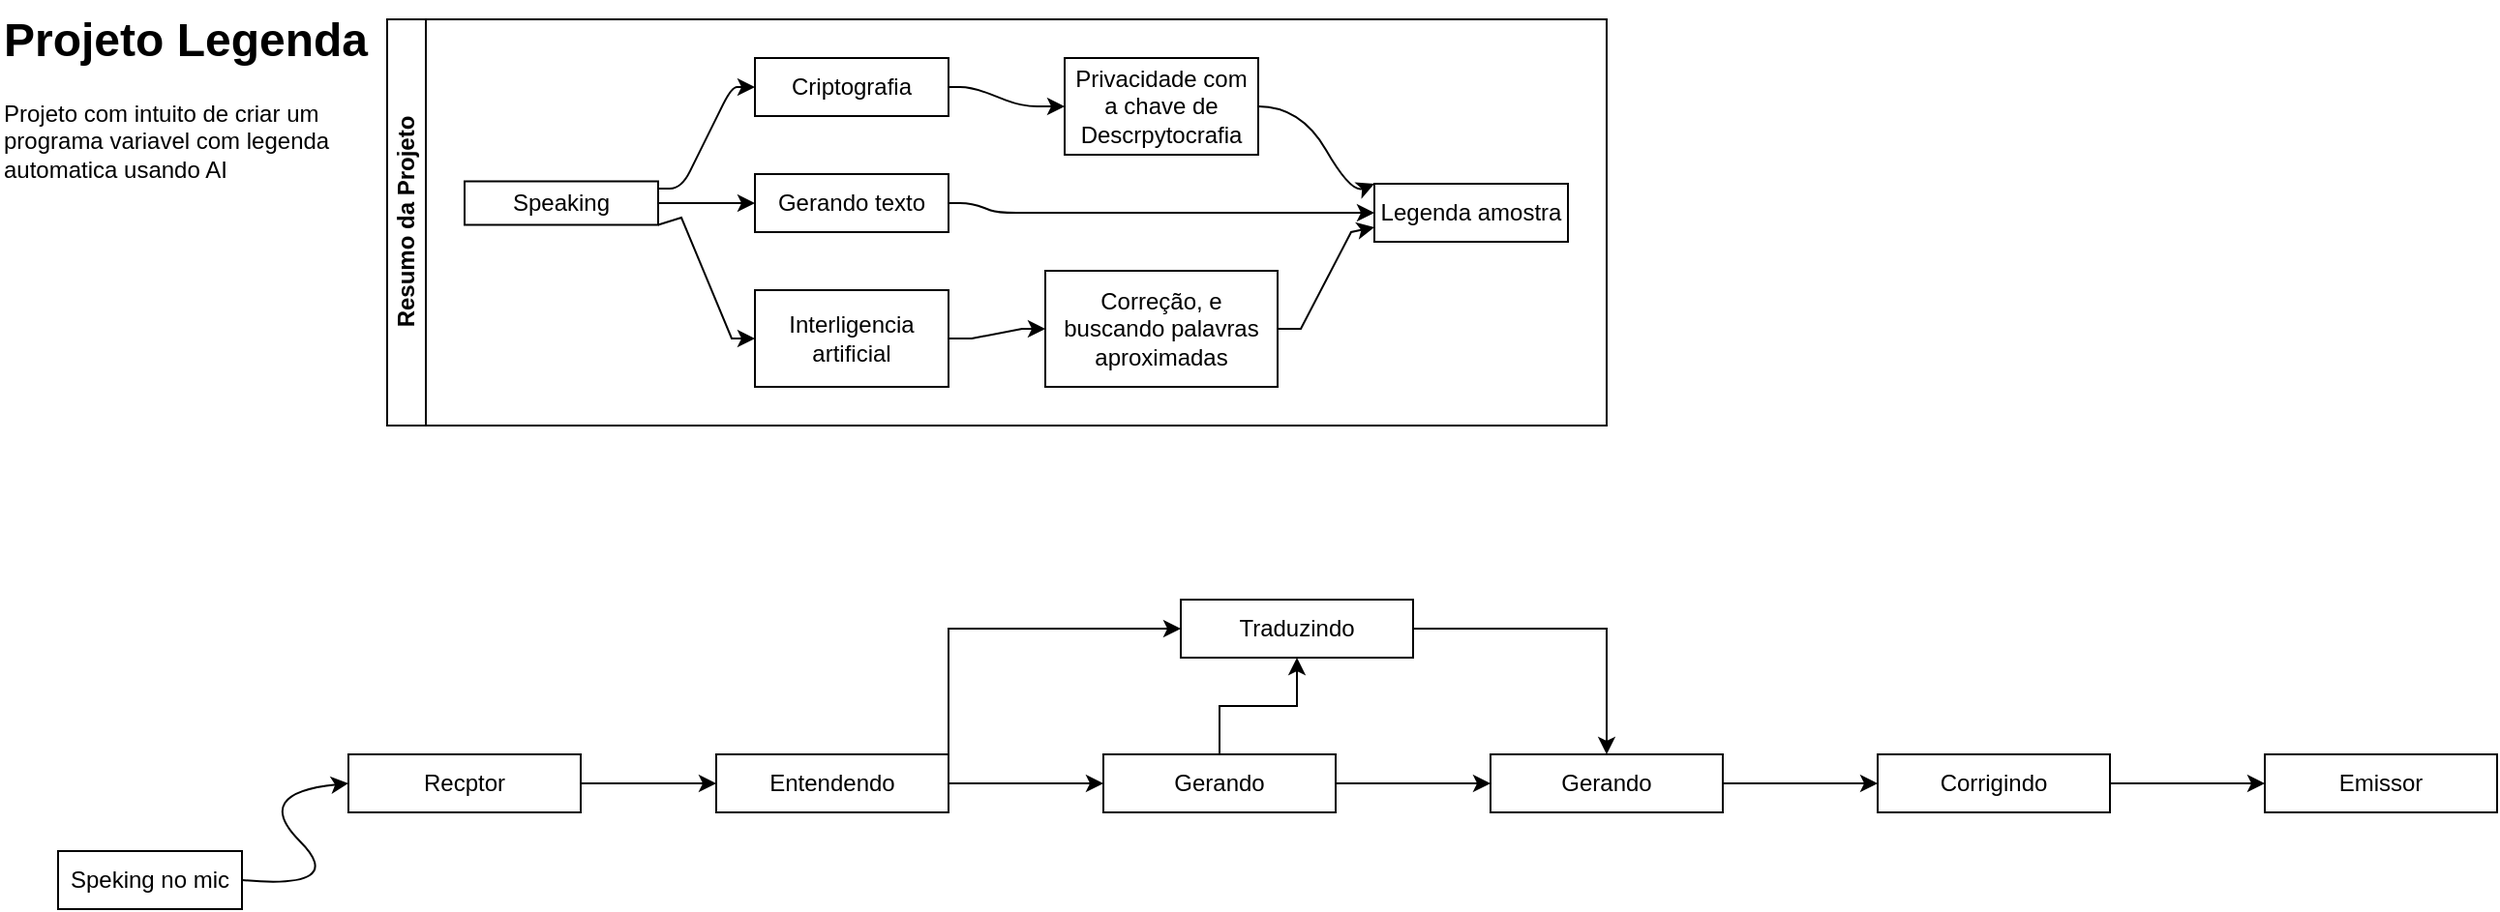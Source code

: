 <mxfile version="27.1.5">
  <diagram id="C5RBs43oDa-KdzZeNtuy" name="Page-1">
    <mxGraphModel dx="1426" dy="743" grid="1" gridSize="10" guides="1" tooltips="1" connect="1" arrows="1" fold="1" page="1" pageScale="1" pageWidth="827" pageHeight="1169" math="0" shadow="0">
      <root>
        <mxCell id="WIyWlLk6GJQsqaUBKTNV-0" />
        <mxCell id="WIyWlLk6GJQsqaUBKTNV-1" parent="WIyWlLk6GJQsqaUBKTNV-0" />
        <mxCell id="kzZwCRHrltZtxs_X04k_-8" value="&lt;h1 style=&quot;margin-top: 0px;&quot;&gt;Projeto Legenda&lt;/h1&gt;&lt;p&gt;Projeto com intuito de criar um programa variavel com legenda automatica usando AI&lt;/p&gt;" style="text;html=1;whiteSpace=wrap;overflow=hidden;rounded=0;" parent="WIyWlLk6GJQsqaUBKTNV-1" vertex="1">
          <mxGeometry x="10" width="210" height="120" as="geometry" />
        </mxCell>
        <mxCell id="kzZwCRHrltZtxs_X04k_-9" value="Resumo da Projeto" style="swimlane;html=1;startSize=20;horizontal=0;childLayout=flowLayout;flowOrientation=west;resizable=0;interRankCellSpacing=50;containerType=tree;fontSize=12;" parent="WIyWlLk6GJQsqaUBKTNV-1" vertex="1">
          <mxGeometry x="210" y="10" width="630" height="210" as="geometry" />
        </mxCell>
        <mxCell id="kzZwCRHrltZtxs_X04k_-23" style="edgeStyle=orthogonalEdgeStyle;rounded=0;orthogonalLoop=1;jettySize=auto;html=1;exitX=1;exitY=1;exitDx=0;exitDy=0;entryX=0;entryY=0.5;entryDx=0;entryDy=0;noEdgeStyle=1;orthogonal=1;" parent="kzZwCRHrltZtxs_X04k_-9" source="kzZwCRHrltZtxs_X04k_-10" target="kzZwCRHrltZtxs_X04k_-21" edge="1">
          <mxGeometry relative="1" as="geometry">
            <Array as="points">
              <mxPoint x="152" y="102.5" />
              <mxPoint x="178" y="165" />
            </Array>
          </mxGeometry>
        </mxCell>
        <mxCell id="kzZwCRHrltZtxs_X04k_-10" value="Speaking" style="whiteSpace=wrap;html=1;" parent="kzZwCRHrltZtxs_X04k_-9" vertex="1">
          <mxGeometry x="40" y="83.75" width="100" height="22.5" as="geometry" />
        </mxCell>
        <mxCell id="kzZwCRHrltZtxs_X04k_-11" value="Criptografia" style="whiteSpace=wrap;html=1;" parent="kzZwCRHrltZtxs_X04k_-9" vertex="1">
          <mxGeometry x="190" y="20" width="100" height="30" as="geometry" />
        </mxCell>
        <mxCell id="kzZwCRHrltZtxs_X04k_-12" value="" style="html=1;rounded=1;curved=0;sourcePerimeterSpacing=0;targetPerimeterSpacing=0;startSize=6;endSize=6;noEdgeStyle=1;orthogonal=1;" parent="kzZwCRHrltZtxs_X04k_-9" source="kzZwCRHrltZtxs_X04k_-10" target="kzZwCRHrltZtxs_X04k_-11" edge="1">
          <mxGeometry relative="1" as="geometry">
            <Array as="points">
              <mxPoint x="152" y="87.5" />
              <mxPoint x="178" y="35" />
            </Array>
          </mxGeometry>
        </mxCell>
        <mxCell id="kzZwCRHrltZtxs_X04k_-13" value="Gerando texto" style="whiteSpace=wrap;html=1;" parent="kzZwCRHrltZtxs_X04k_-9" vertex="1">
          <mxGeometry x="190" y="80" width="100" height="30" as="geometry" />
        </mxCell>
        <mxCell id="kzZwCRHrltZtxs_X04k_-14" value="" style="html=1;rounded=1;curved=0;sourcePerimeterSpacing=0;targetPerimeterSpacing=0;startSize=6;endSize=6;noEdgeStyle=1;orthogonal=1;" parent="kzZwCRHrltZtxs_X04k_-9" source="kzZwCRHrltZtxs_X04k_-10" target="kzZwCRHrltZtxs_X04k_-13" edge="1">
          <mxGeometry relative="1" as="geometry">
            <Array as="points">
              <mxPoint x="154" y="95" />
              <mxPoint x="178" y="95" />
            </Array>
          </mxGeometry>
        </mxCell>
        <mxCell id="kzZwCRHrltZtxs_X04k_-26" style="edgeStyle=orthogonalEdgeStyle;rounded=0;orthogonalLoop=1;jettySize=auto;html=1;exitX=1;exitY=0.5;exitDx=0;exitDy=0;entryX=0;entryY=0.5;entryDx=0;entryDy=0;noEdgeStyle=1;orthogonal=1;" parent="kzZwCRHrltZtxs_X04k_-9" source="kzZwCRHrltZtxs_X04k_-21" target="kzZwCRHrltZtxs_X04k_-25" edge="1">
          <mxGeometry relative="1" as="geometry">
            <Array as="points">
              <mxPoint x="302" y="165" />
              <mxPoint x="328" y="160" />
            </Array>
          </mxGeometry>
        </mxCell>
        <mxCell id="kzZwCRHrltZtxs_X04k_-21" value="Interligencia artificial" style="whiteSpace=wrap;html=1;" parent="kzZwCRHrltZtxs_X04k_-9" vertex="1">
          <mxGeometry x="190" y="140" width="100" height="50" as="geometry" />
        </mxCell>
        <mxCell id="kzZwCRHrltZtxs_X04k_-56" style="edgeStyle=orthogonalEdgeStyle;rounded=0;orthogonalLoop=1;jettySize=auto;html=1;exitX=1;exitY=0.5;exitDx=0;exitDy=0;entryX=0;entryY=0.75;entryDx=0;entryDy=0;noEdgeStyle=1;orthogonal=1;" parent="kzZwCRHrltZtxs_X04k_-9" source="kzZwCRHrltZtxs_X04k_-25" target="kzZwCRHrltZtxs_X04k_-52" edge="1">
          <mxGeometry relative="1" as="geometry">
            <Array as="points">
              <mxPoint x="472" y="160" />
              <mxPoint x="498" y="110" />
            </Array>
          </mxGeometry>
        </mxCell>
        <mxCell id="kzZwCRHrltZtxs_X04k_-25" value="Correção, e buscando palavras aproximadas" style="whiteSpace=wrap;html=1;" parent="kzZwCRHrltZtxs_X04k_-9" vertex="1">
          <mxGeometry x="340" y="130" width="120" height="60" as="geometry" />
        </mxCell>
        <mxCell id="kzZwCRHrltZtxs_X04k_-51" value="" style="html=1;rounded=1;curved=0;sourcePerimeterSpacing=0;targetPerimeterSpacing=0;startSize=6;endSize=6;noEdgeStyle=1;orthogonal=1;" parent="kzZwCRHrltZtxs_X04k_-9" source="kzZwCRHrltZtxs_X04k_-13" target="kzZwCRHrltZtxs_X04k_-52" edge="1">
          <mxGeometry relative="1" as="geometry">
            <mxPoint x="1230" y="585" as="sourcePoint" />
            <Array as="points">
              <mxPoint x="302" y="95" />
              <mxPoint x="315" y="100" />
              <mxPoint x="485" y="100" />
              <mxPoint x="496" y="100" />
            </Array>
          </mxGeometry>
        </mxCell>
        <mxCell id="kzZwCRHrltZtxs_X04k_-52" value="Legenda amostra" style="whiteSpace=wrap;html=1;" parent="kzZwCRHrltZtxs_X04k_-9" vertex="1">
          <mxGeometry x="510" y="85" width="100" height="30" as="geometry" />
        </mxCell>
        <mxCell id="kzZwCRHrltZtxs_X04k_-58" value="" style="html=1;rounded=1;curved=0;sourcePerimeterSpacing=0;targetPerimeterSpacing=0;startSize=6;endSize=6;noEdgeStyle=1;orthogonal=1;" parent="kzZwCRHrltZtxs_X04k_-9" source="kzZwCRHrltZtxs_X04k_-11" target="kzZwCRHrltZtxs_X04k_-59" edge="1">
          <mxGeometry relative="1" as="geometry">
            <mxPoint x="1070" y="498" as="sourcePoint" />
            <Array as="points">
              <mxPoint x="302" y="35" />
              <mxPoint x="328" y="45" />
            </Array>
          </mxGeometry>
        </mxCell>
        <mxCell id="kzZwCRHrltZtxs_X04k_-59" value="Privacidade com a chave de Descrpytocrafia" style="whiteSpace=wrap;html=1;" parent="kzZwCRHrltZtxs_X04k_-9" vertex="1">
          <mxGeometry x="350" y="20" width="100" height="50" as="geometry" />
        </mxCell>
        <mxCell id="kzZwCRHrltZtxs_X04k_-65" value="" style="curved=1;endArrow=classic;html=1;rounded=0;exitX=1;exitY=0.5;exitDx=0;exitDy=0;entryX=0;entryY=0;entryDx=0;entryDy=0;noEdgeStyle=1;orthogonal=1;" parent="kzZwCRHrltZtxs_X04k_-9" source="kzZwCRHrltZtxs_X04k_-59" target="kzZwCRHrltZtxs_X04k_-52" edge="1">
          <mxGeometry width="50" height="50" relative="1" as="geometry">
            <mxPoint x="740" y="228.25" as="sourcePoint" />
            <mxPoint x="790" y="178.25" as="targetPoint" />
            <Array as="points">
              <mxPoint x="472" y="45" />
              <mxPoint x="498" y="90" />
            </Array>
          </mxGeometry>
        </mxCell>
        <mxCell id="KUXQ1VHfoV5WeQ_K9mZH-1" value="Speking no mic" style="rounded=0;whiteSpace=wrap;html=1;" parent="WIyWlLk6GJQsqaUBKTNV-1" vertex="1">
          <mxGeometry x="40" y="440" width="95" height="30" as="geometry" />
        </mxCell>
        <mxCell id="KUXQ1VHfoV5WeQ_K9mZH-4" value="" style="curved=1;endArrow=classic;html=1;rounded=0;exitX=1;exitY=0.5;exitDx=0;exitDy=0;entryX=0;entryY=0.5;entryDx=0;entryDy=0;" parent="WIyWlLk6GJQsqaUBKTNV-1" source="KUXQ1VHfoV5WeQ_K9mZH-1" target="KUXQ1VHfoV5WeQ_K9mZH-5" edge="1">
          <mxGeometry width="50" height="50" relative="1" as="geometry">
            <mxPoint x="140" y="450" as="sourcePoint" />
            <mxPoint x="220" y="390" as="targetPoint" />
            <Array as="points">
              <mxPoint x="190" y="460" />
              <mxPoint x="140" y="410" />
            </Array>
          </mxGeometry>
        </mxCell>
        <mxCell id="KUXQ1VHfoV5WeQ_K9mZH-10" value="" style="edgeStyle=orthogonalEdgeStyle;rounded=0;orthogonalLoop=1;jettySize=auto;html=1;" parent="WIyWlLk6GJQsqaUBKTNV-1" source="KUXQ1VHfoV5WeQ_K9mZH-5" target="KUXQ1VHfoV5WeQ_K9mZH-9" edge="1">
          <mxGeometry relative="1" as="geometry" />
        </mxCell>
        <mxCell id="KUXQ1VHfoV5WeQ_K9mZH-5" value="Recptor" style="rounded=0;whiteSpace=wrap;html=1;" parent="WIyWlLk6GJQsqaUBKTNV-1" vertex="1">
          <mxGeometry x="190" y="390" width="120" height="30" as="geometry" />
        </mxCell>
        <mxCell id="KUXQ1VHfoV5WeQ_K9mZH-12" value="" style="edgeStyle=orthogonalEdgeStyle;rounded=0;orthogonalLoop=1;jettySize=auto;html=1;" parent="WIyWlLk6GJQsqaUBKTNV-1" source="KUXQ1VHfoV5WeQ_K9mZH-9" target="KUXQ1VHfoV5WeQ_K9mZH-11" edge="1">
          <mxGeometry relative="1" as="geometry" />
        </mxCell>
        <mxCell id="KUXQ1VHfoV5WeQ_K9mZH-15" style="edgeStyle=orthogonalEdgeStyle;rounded=0;orthogonalLoop=1;jettySize=auto;html=1;exitX=1;exitY=0;exitDx=0;exitDy=0;entryX=0;entryY=0.5;entryDx=0;entryDy=0;" parent="WIyWlLk6GJQsqaUBKTNV-1" source="KUXQ1VHfoV5WeQ_K9mZH-9" target="KUXQ1VHfoV5WeQ_K9mZH-13" edge="1">
          <mxGeometry relative="1" as="geometry" />
        </mxCell>
        <mxCell id="KUXQ1VHfoV5WeQ_K9mZH-9" value="Entendendo" style="rounded=0;whiteSpace=wrap;html=1;" parent="WIyWlLk6GJQsqaUBKTNV-1" vertex="1">
          <mxGeometry x="380" y="390" width="120" height="30" as="geometry" />
        </mxCell>
        <mxCell id="KUXQ1VHfoV5WeQ_K9mZH-14" value="" style="edgeStyle=orthogonalEdgeStyle;rounded=0;orthogonalLoop=1;jettySize=auto;html=1;" parent="WIyWlLk6GJQsqaUBKTNV-1" source="KUXQ1VHfoV5WeQ_K9mZH-11" target="KUXQ1VHfoV5WeQ_K9mZH-13" edge="1">
          <mxGeometry relative="1" as="geometry" />
        </mxCell>
        <mxCell id="KUXQ1VHfoV5WeQ_K9mZH-17" value="" style="edgeStyle=orthogonalEdgeStyle;rounded=0;orthogonalLoop=1;jettySize=auto;html=1;" parent="WIyWlLk6GJQsqaUBKTNV-1" source="KUXQ1VHfoV5WeQ_K9mZH-11" target="KUXQ1VHfoV5WeQ_K9mZH-16" edge="1">
          <mxGeometry relative="1" as="geometry" />
        </mxCell>
        <mxCell id="KUXQ1VHfoV5WeQ_K9mZH-11" value="Gerando" style="rounded=0;whiteSpace=wrap;html=1;" parent="WIyWlLk6GJQsqaUBKTNV-1" vertex="1">
          <mxGeometry x="580" y="390" width="120" height="30" as="geometry" />
        </mxCell>
        <mxCell id="KUXQ1VHfoV5WeQ_K9mZH-18" style="edgeStyle=orthogonalEdgeStyle;rounded=0;orthogonalLoop=1;jettySize=auto;html=1;entryX=0.5;entryY=0;entryDx=0;entryDy=0;" parent="WIyWlLk6GJQsqaUBKTNV-1" source="KUXQ1VHfoV5WeQ_K9mZH-13" target="KUXQ1VHfoV5WeQ_K9mZH-16" edge="1">
          <mxGeometry relative="1" as="geometry" />
        </mxCell>
        <mxCell id="KUXQ1VHfoV5WeQ_K9mZH-13" value="Traduzindo" style="rounded=0;whiteSpace=wrap;html=1;" parent="WIyWlLk6GJQsqaUBKTNV-1" vertex="1">
          <mxGeometry x="620" y="310" width="120" height="30" as="geometry" />
        </mxCell>
        <mxCell id="KUXQ1VHfoV5WeQ_K9mZH-20" value="" style="edgeStyle=orthogonalEdgeStyle;rounded=0;orthogonalLoop=1;jettySize=auto;html=1;" parent="WIyWlLk6GJQsqaUBKTNV-1" source="KUXQ1VHfoV5WeQ_K9mZH-16" target="KUXQ1VHfoV5WeQ_K9mZH-19" edge="1">
          <mxGeometry relative="1" as="geometry" />
        </mxCell>
        <mxCell id="KUXQ1VHfoV5WeQ_K9mZH-16" value="Gerando" style="rounded=0;whiteSpace=wrap;html=1;" parent="WIyWlLk6GJQsqaUBKTNV-1" vertex="1">
          <mxGeometry x="780" y="390" width="120" height="30" as="geometry" />
        </mxCell>
        <mxCell id="KUXQ1VHfoV5WeQ_K9mZH-22" value="" style="edgeStyle=orthogonalEdgeStyle;rounded=0;orthogonalLoop=1;jettySize=auto;html=1;" parent="WIyWlLk6GJQsqaUBKTNV-1" source="KUXQ1VHfoV5WeQ_K9mZH-19" target="KUXQ1VHfoV5WeQ_K9mZH-21" edge="1">
          <mxGeometry relative="1" as="geometry" />
        </mxCell>
        <mxCell id="KUXQ1VHfoV5WeQ_K9mZH-19" value="Corrigindo" style="rounded=0;whiteSpace=wrap;html=1;" parent="WIyWlLk6GJQsqaUBKTNV-1" vertex="1">
          <mxGeometry x="980" y="390" width="120" height="30" as="geometry" />
        </mxCell>
        <mxCell id="KUXQ1VHfoV5WeQ_K9mZH-21" value="Emissor" style="rounded=0;whiteSpace=wrap;html=1;" parent="WIyWlLk6GJQsqaUBKTNV-1" vertex="1">
          <mxGeometry x="1180" y="390" width="120" height="30" as="geometry" />
        </mxCell>
      </root>
    </mxGraphModel>
  </diagram>
</mxfile>
